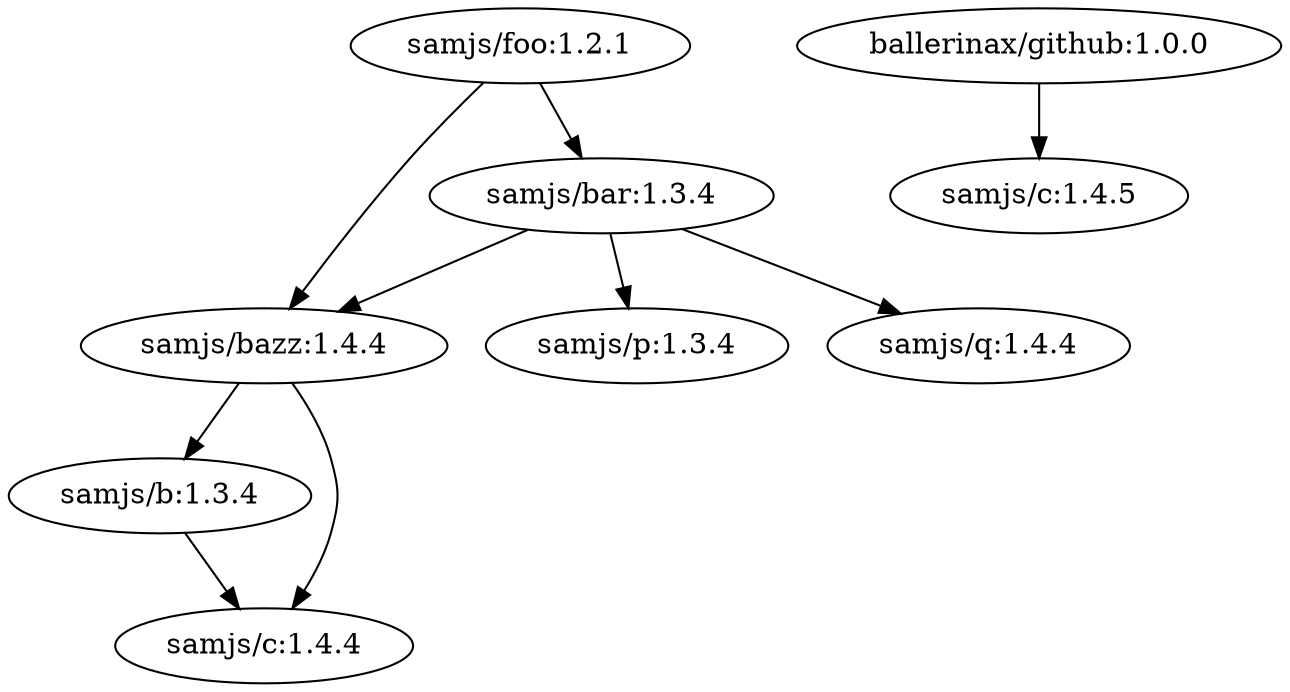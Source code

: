 digraph central {
    subgraph "samjs/foo:1.2.1" {
        "samjs/foo:1.2.1" -> "samjs/bar:1.3.4"
        "samjs/foo:1.2.1" -> "samjs/bazz:1.4.4"
    }

    subgraph "samjs/bazz:1.4.4" {
        "samjs/bazz:1.4.4" -> "samjs/b:1.3.4"
        "samjs/bazz:1.4.4" -> "samjs/c:1.4.4"
    }

    subgraph "samjs/bar:1.3.4" {
        "samjs/bar:1.3.4" -> "samjs/bazz:1.4.4"
        "samjs/bar:1.3.4" -> "samjs/p:1.3.4"
        "samjs/bar:1.3.4" -> "samjs/q:1.4.4"
    }

    subgraph "samjs/b:1.3.4" {
        "samjs/b:1.3.4" -> "samjs/c:1.4.4"
    }

    subgraph "samjs/p:1.3.4" {
    }

    subgraph "samjs/q:1.4.4" {
    }

    subgraph "samjs/c:1.4.4" {
    }

    subgraph "samjs/c:1.4.5" {
    }

    subgraph "ballerinax/github:1.0.0" {
        "ballerinax/github:1.0.0" -> "samjs/c:1.4.5"
    }
}

